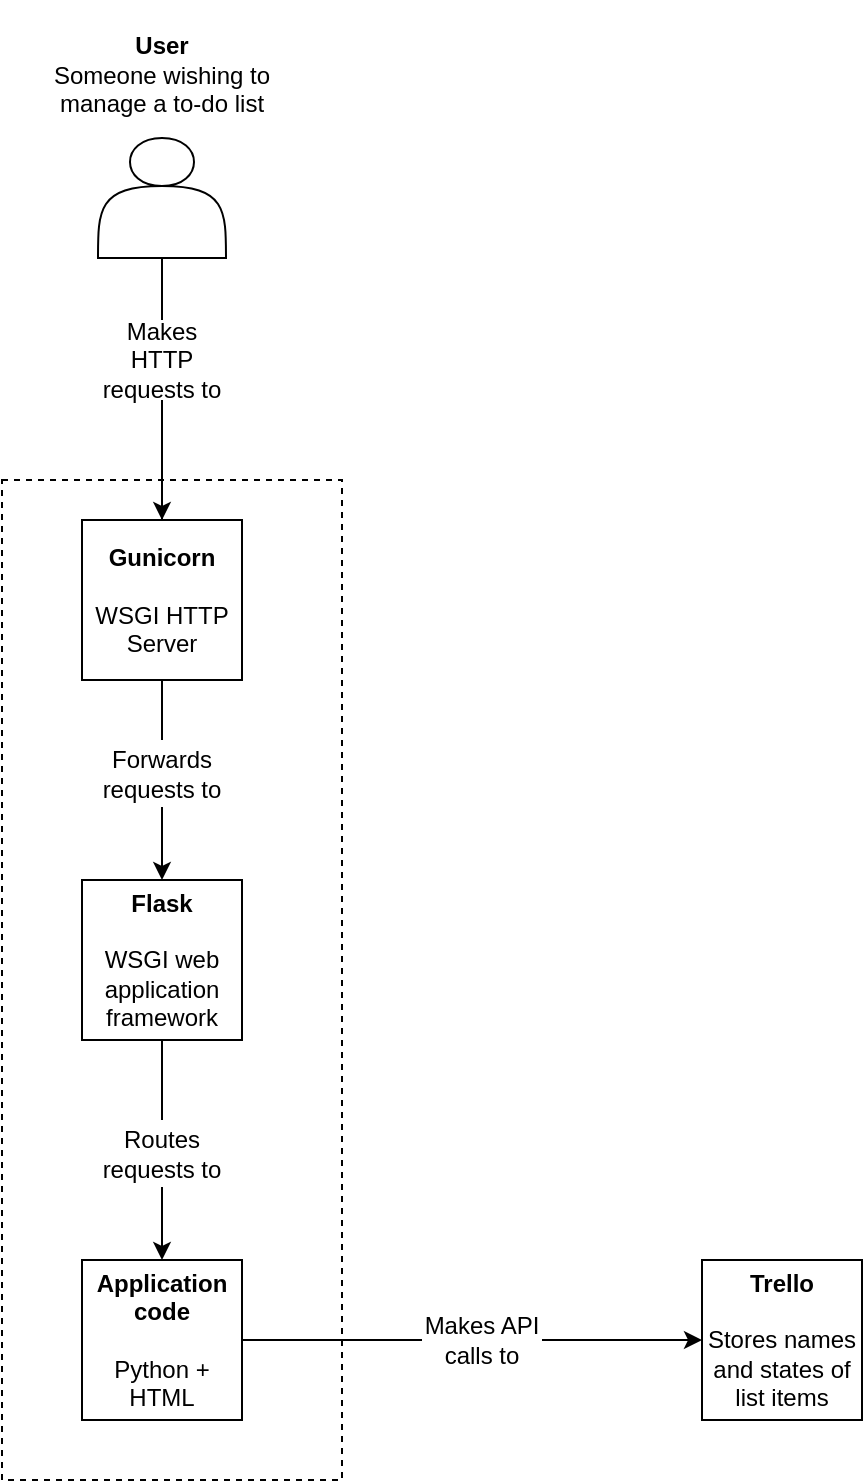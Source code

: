 <mxfile version="13.1.3" type="device"><diagram id="M2i4bB7jxu3ApoqtSVaH" name="Page-1"><mxGraphModel dx="1483" dy="3095" grid="1" gridSize="10" guides="1" tooltips="1" connect="1" arrows="1" fold="1" page="1" pageScale="1" pageWidth="827" pageHeight="1169" math="0" shadow="0"><root><mxCell id="0"/><mxCell id="1" parent="0"/><mxCell id="BEBEqP0Smv0ihH53yWp7-9" value="" style="rounded=0;whiteSpace=wrap;html=1;fillColor=none;dashed=1;" vertex="1" parent="1"><mxGeometry x="130" y="-2030" width="170" height="500" as="geometry"/></mxCell><mxCell id="BEBEqP0Smv0ihH53yWp7-1" value="&lt;b&gt;Application code&lt;/b&gt;&lt;br&gt;&lt;br&gt;Python + HTML" style="whiteSpace=wrap;html=1;aspect=fixed;" vertex="1" parent="1"><mxGeometry x="170" y="-1640" width="80" height="80" as="geometry"/></mxCell><mxCell id="BEBEqP0Smv0ihH53yWp7-5" value="&lt;b&gt;Gunicorn&lt;/b&gt;&lt;br&gt;&lt;br&gt;WSGI HTTP Server" style="whiteSpace=wrap;html=1;aspect=fixed;" vertex="1" parent="1"><mxGeometry x="170" y="-2010" width="80" height="80" as="geometry"/></mxCell><mxCell id="BEBEqP0Smv0ihH53yWp7-6" value="&lt;b&gt;Flask&lt;/b&gt;&lt;br&gt;&lt;br&gt;WSGI web application framework" style="whiteSpace=wrap;html=1;aspect=fixed;" vertex="1" parent="1"><mxGeometry x="170" y="-1830" width="80" height="80" as="geometry"/></mxCell><mxCell id="BEBEqP0Smv0ihH53yWp7-11" value="&lt;b&gt;Trello&lt;/b&gt;&lt;br&gt;&lt;br&gt;Stores names and states of list items" style="whiteSpace=wrap;html=1;aspect=fixed;" vertex="1" parent="1"><mxGeometry x="480" y="-1640" width="80" height="80" as="geometry"/></mxCell><mxCell id="BEBEqP0Smv0ihH53yWp7-12" value="" style="endArrow=classic;html=1;exitX=1;exitY=0.5;exitDx=0;exitDy=0;entryX=0;entryY=0.5;entryDx=0;entryDy=0;" edge="1" parent="1" source="BEBEqP0Smv0ihH53yWp7-20" target="BEBEqP0Smv0ihH53yWp7-11"><mxGeometry width="50" height="50" relative="1" as="geometry"><mxPoint x="330" y="-1640" as="sourcePoint"/><mxPoint x="380" y="-1690" as="targetPoint"/></mxGeometry></mxCell><mxCell id="BEBEqP0Smv0ihH53yWp7-15" value="" style="shape=actor;whiteSpace=wrap;html=1;" vertex="1" parent="1"><mxGeometry x="178" y="-2201" width="64" height="60" as="geometry"/></mxCell><mxCell id="BEBEqP0Smv0ihH53yWp7-16" value="&lt;br&gt;&lt;b&gt;User&lt;/b&gt;&lt;br&gt;Someone wishing to manage a to-do list" style="text;html=1;strokeColor=none;fillColor=none;align=center;verticalAlign=middle;whiteSpace=wrap;rounded=0;" vertex="1" parent="1"><mxGeometry x="152" y="-2270" width="116" height="60" as="geometry"/></mxCell><mxCell id="BEBEqP0Smv0ihH53yWp7-17" value="" style="endArrow=classic;html=1;exitX=0.5;exitY=1;exitDx=0;exitDy=0;entryX=0.5;entryY=0;entryDx=0;entryDy=0;" edge="1" parent="1" target="BEBEqP0Smv0ihH53yWp7-5"><mxGeometry width="50" height="50" relative="1" as="geometry"><mxPoint x="210" y="-2040" as="sourcePoint"/><mxPoint x="390" y="-1840" as="targetPoint"/></mxGeometry></mxCell><mxCell id="BEBEqP0Smv0ihH53yWp7-18" value="" style="endArrow=classic;html=1;exitX=0.5;exitY=1;exitDx=0;exitDy=0;entryX=0.5;entryY=0;entryDx=0;entryDy=0;" edge="1" parent="1" source="BEBEqP0Smv0ihH53yWp7-25" target="BEBEqP0Smv0ihH53yWp7-6"><mxGeometry width="50" height="50" relative="1" as="geometry"><mxPoint x="340" y="-1820" as="sourcePoint"/><mxPoint x="390" y="-1870" as="targetPoint"/></mxGeometry></mxCell><mxCell id="BEBEqP0Smv0ihH53yWp7-19" value="" style="endArrow=classic;html=1;exitX=0.5;exitY=1;exitDx=0;exitDy=0;entryX=0.5;entryY=0;entryDx=0;entryDy=0;" edge="1" parent="1" source="BEBEqP0Smv0ihH53yWp7-23" target="BEBEqP0Smv0ihH53yWp7-1"><mxGeometry width="50" height="50" relative="1" as="geometry"><mxPoint x="340" y="-1756.5" as="sourcePoint"/><mxPoint x="390" y="-1806.5" as="targetPoint"/></mxGeometry></mxCell><mxCell id="BEBEqP0Smv0ihH53yWp7-20" value="Makes API calls to" style="text;html=1;strokeColor=none;fillColor=none;align=center;verticalAlign=middle;whiteSpace=wrap;rounded=0;dashed=1;" vertex="1" parent="1"><mxGeometry x="340" y="-1610" width="60" height="20" as="geometry"/></mxCell><mxCell id="BEBEqP0Smv0ihH53yWp7-21" value="" style="endArrow=none;html=1;exitX=1;exitY=0.5;exitDx=0;exitDy=0;entryX=0;entryY=0.5;entryDx=0;entryDy=0;endFill=0;" edge="1" parent="1" source="BEBEqP0Smv0ihH53yWp7-1" target="BEBEqP0Smv0ihH53yWp7-20"><mxGeometry width="50" height="50" relative="1" as="geometry"><mxPoint x="250" y="-1600" as="sourcePoint"/><mxPoint x="390" y="-1600" as="targetPoint"/></mxGeometry></mxCell><mxCell id="BEBEqP0Smv0ihH53yWp7-23" value="Routes requests to" style="text;html=1;strokeColor=none;fillColor=none;align=center;verticalAlign=middle;whiteSpace=wrap;rounded=0;dashed=1;" vertex="1" parent="1"><mxGeometry x="175" y="-1710" width="70" height="33.5" as="geometry"/></mxCell><mxCell id="BEBEqP0Smv0ihH53yWp7-24" value="" style="endArrow=none;html=1;exitX=0.5;exitY=0;exitDx=0;exitDy=0;entryX=0.5;entryY=1;entryDx=0;entryDy=0;" edge="1" parent="1" source="BEBEqP0Smv0ihH53yWp7-23" target="BEBEqP0Smv0ihH53yWp7-6"><mxGeometry width="50" height="50" relative="1" as="geometry"><mxPoint x="360" y="-1770" as="sourcePoint"/><mxPoint x="410" y="-1820" as="targetPoint"/></mxGeometry></mxCell><mxCell id="BEBEqP0Smv0ihH53yWp7-25" value="Forwards requests to" style="text;html=1;strokeColor=none;fillColor=none;align=center;verticalAlign=middle;whiteSpace=wrap;rounded=0;dashed=1;" vertex="1" parent="1"><mxGeometry x="175" y="-1900" width="70" height="33.5" as="geometry"/></mxCell><mxCell id="BEBEqP0Smv0ihH53yWp7-26" value="" style="endArrow=none;html=1;entryX=0.5;entryY=1;entryDx=0;entryDy=0;exitX=0.5;exitY=0;exitDx=0;exitDy=0;" edge="1" parent="1" source="BEBEqP0Smv0ihH53yWp7-25" target="BEBEqP0Smv0ihH53yWp7-5"><mxGeometry width="50" height="50" relative="1" as="geometry"><mxPoint x="360" y="-1680" as="sourcePoint"/><mxPoint x="410" y="-1730" as="targetPoint"/></mxGeometry></mxCell><mxCell id="BEBEqP0Smv0ihH53yWp7-28" value="" style="edgeStyle=orthogonalEdgeStyle;rounded=0;orthogonalLoop=1;jettySize=auto;html=1;endArrow=none;endFill=0;exitX=0.5;exitY=1;exitDx=0;exitDy=0;" edge="1" parent="1" source="BEBEqP0Smv0ihH53yWp7-27" target="BEBEqP0Smv0ihH53yWp7-5"><mxGeometry relative="1" as="geometry"><mxPoint x="210" y="-2040" as="sourcePoint"/></mxGeometry></mxCell><mxCell id="BEBEqP0Smv0ihH53yWp7-27" value="Makes HTTP requests to" style="text;html=1;strokeColor=none;fillColor=none;align=center;verticalAlign=middle;whiteSpace=wrap;rounded=0;dashed=1;" vertex="1" parent="1"><mxGeometry x="175" y="-2110" width="70" height="40" as="geometry"/></mxCell><mxCell id="BEBEqP0Smv0ihH53yWp7-29" value="" style="endArrow=none;html=1;entryX=0.5;entryY=1;entryDx=0;entryDy=0;exitX=0.5;exitY=0;exitDx=0;exitDy=0;" edge="1" parent="1" source="BEBEqP0Smv0ihH53yWp7-27" target="BEBEqP0Smv0ihH53yWp7-15"><mxGeometry width="50" height="50" relative="1" as="geometry"><mxPoint x="360" y="-2030" as="sourcePoint"/><mxPoint x="410" y="-2080" as="targetPoint"/></mxGeometry></mxCell></root></mxGraphModel></diagram></mxfile>